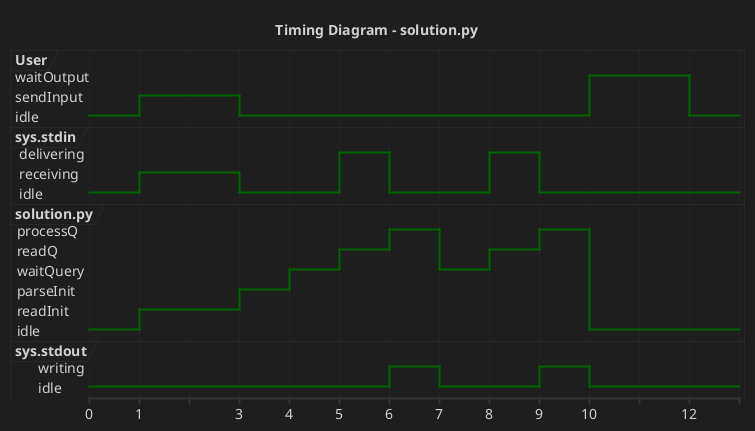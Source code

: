 @startuml TD

skinparam backgroundColor       #1E1E1E
skinparam defaultFontName       "SF Pro Text"
skinparam defaultFontSize       14
skinparam defaultFontColor      #D0D0D0

skinparam timing {
  BackgroundColor              #2B2B2B
  LineColor                    #98C1FE
  LineThickness                2
  BorderColor                  #666666
  FontColor                    #D0D0D0
}

title **Timing Diagram – solution.py**

robust "User" as U
robust "sys.stdin" as IN
robust "solution.py" as P
robust "sys.stdout" as OUT

@0
U is idle
IN is idle
P is idle
OUT is idle

@1
U is sendInput
IN is receiving
P is readInit

@3
IN is idle
P is parseInit
U is idle

@4
P is waitQuery

@5
IN is delivering
P is readQ

@6
IN is idle
P is processQ
OUT is writing

@7
P is waitQuery
OUT is idle

@8
IN is delivering
P is readQ

@9
IN is idle
P is processQ
OUT is writing

@10
P is idle
OUT is idle
U is waitOutput

@12
U is idle
@enduml